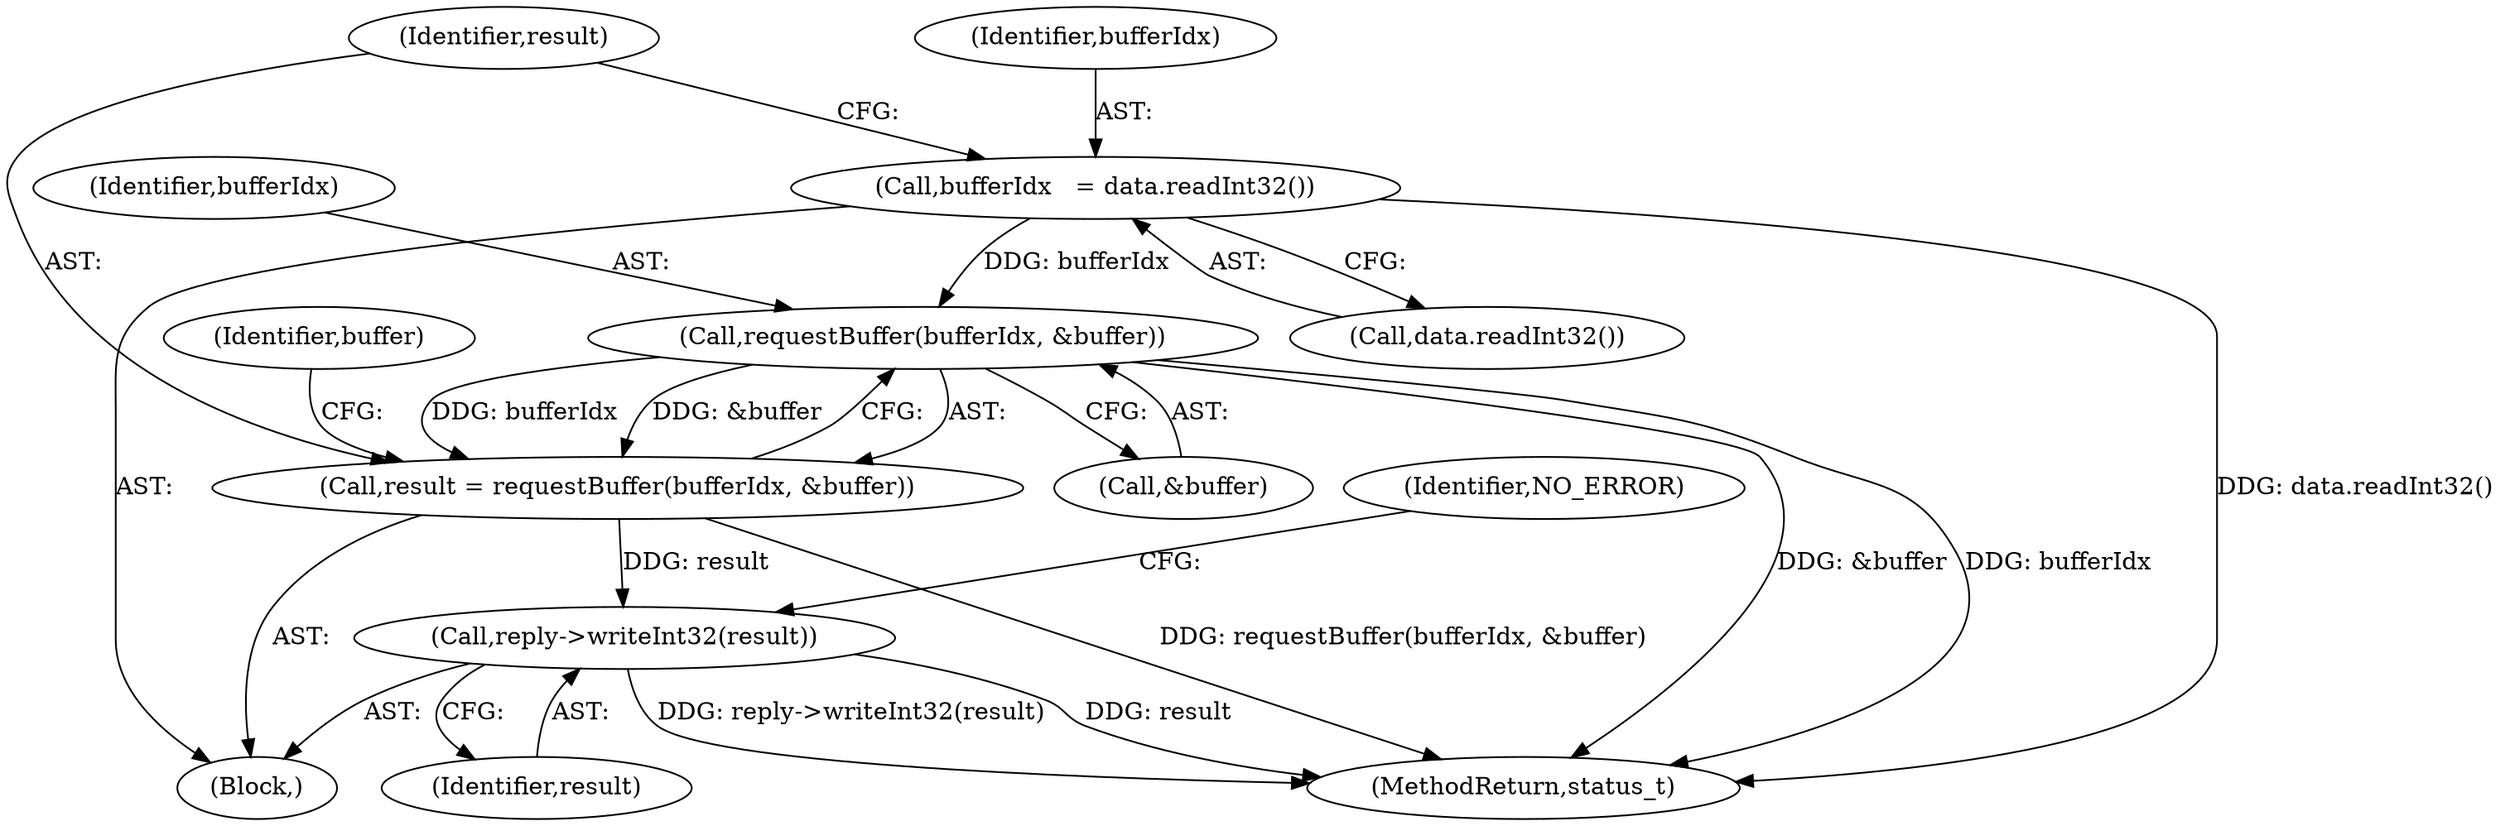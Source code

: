 digraph "0_Android_a30d7d90c4f718e46fb41a99b3d52800e1011b73_0@API" {
"1000116" [label="(Call,bufferIdx   = data.readInt32())"];
"1000123" [label="(Call,requestBuffer(bufferIdx, &buffer))"];
"1000121" [label="(Call,result = requestBuffer(bufferIdx, &buffer))"];
"1000139" [label="(Call,reply->writeInt32(result))"];
"1000116" [label="(Call,bufferIdx   = data.readInt32())"];
"1000117" [label="(Identifier,bufferIdx)"];
"1000596" [label="(MethodReturn,status_t)"];
"1000121" [label="(Call,result = requestBuffer(bufferIdx, &buffer))"];
"1000129" [label="(Identifier,buffer)"];
"1000110" [label="(Block,)"];
"1000122" [label="(Identifier,result)"];
"1000125" [label="(Call,&buffer)"];
"1000140" [label="(Identifier,result)"];
"1000142" [label="(Identifier,NO_ERROR)"];
"1000123" [label="(Call,requestBuffer(bufferIdx, &buffer))"];
"1000118" [label="(Call,data.readInt32())"];
"1000124" [label="(Identifier,bufferIdx)"];
"1000139" [label="(Call,reply->writeInt32(result))"];
"1000116" -> "1000110"  [label="AST: "];
"1000116" -> "1000118"  [label="CFG: "];
"1000117" -> "1000116"  [label="AST: "];
"1000118" -> "1000116"  [label="AST: "];
"1000122" -> "1000116"  [label="CFG: "];
"1000116" -> "1000596"  [label="DDG: data.readInt32()"];
"1000116" -> "1000123"  [label="DDG: bufferIdx"];
"1000123" -> "1000121"  [label="AST: "];
"1000123" -> "1000125"  [label="CFG: "];
"1000124" -> "1000123"  [label="AST: "];
"1000125" -> "1000123"  [label="AST: "];
"1000121" -> "1000123"  [label="CFG: "];
"1000123" -> "1000596"  [label="DDG: &buffer"];
"1000123" -> "1000596"  [label="DDG: bufferIdx"];
"1000123" -> "1000121"  [label="DDG: bufferIdx"];
"1000123" -> "1000121"  [label="DDG: &buffer"];
"1000121" -> "1000110"  [label="AST: "];
"1000122" -> "1000121"  [label="AST: "];
"1000129" -> "1000121"  [label="CFG: "];
"1000121" -> "1000596"  [label="DDG: requestBuffer(bufferIdx, &buffer)"];
"1000121" -> "1000139"  [label="DDG: result"];
"1000139" -> "1000110"  [label="AST: "];
"1000139" -> "1000140"  [label="CFG: "];
"1000140" -> "1000139"  [label="AST: "];
"1000142" -> "1000139"  [label="CFG: "];
"1000139" -> "1000596"  [label="DDG: reply->writeInt32(result)"];
"1000139" -> "1000596"  [label="DDG: result"];
}
